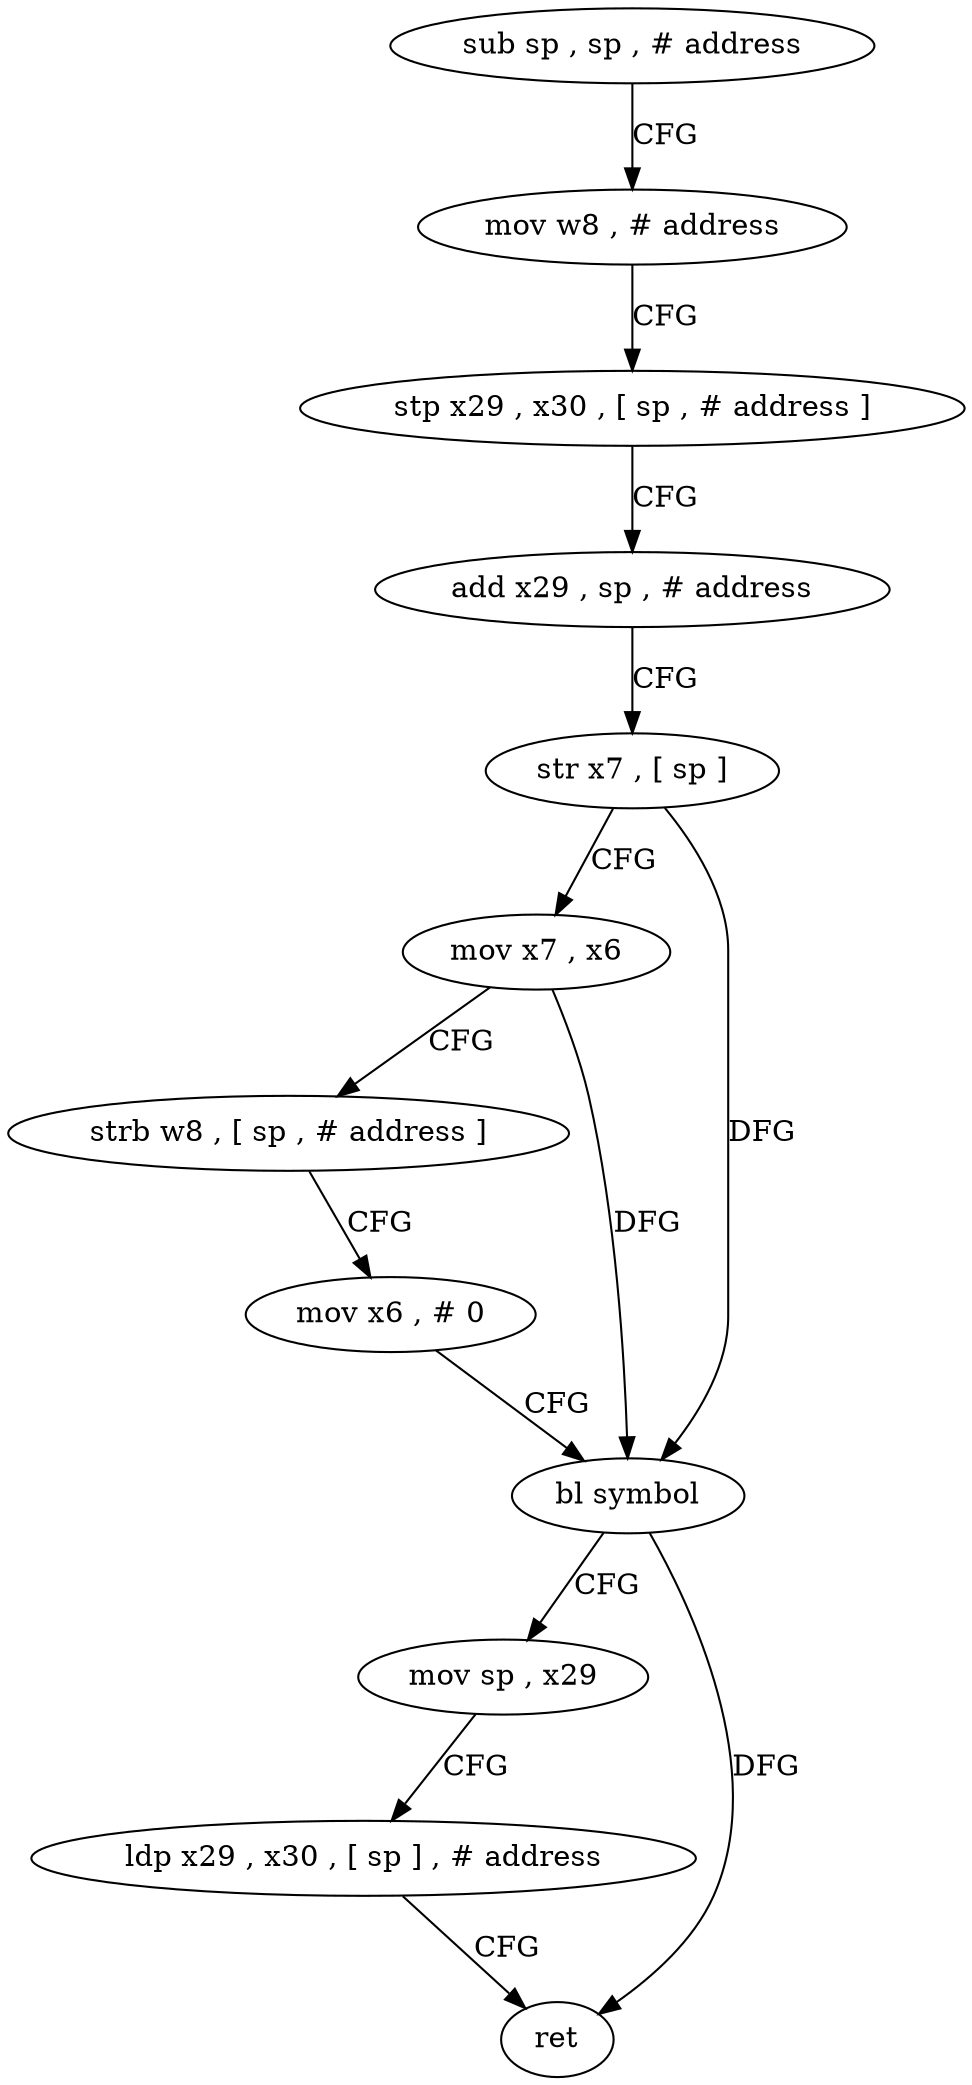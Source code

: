 digraph "func" {
"4370112" [label = "sub sp , sp , # address" ]
"4370116" [label = "mov w8 , # address" ]
"4370120" [label = "stp x29 , x30 , [ sp , # address ]" ]
"4370124" [label = "add x29 , sp , # address" ]
"4370128" [label = "str x7 , [ sp ]" ]
"4370132" [label = "mov x7 , x6" ]
"4370136" [label = "strb w8 , [ sp , # address ]" ]
"4370140" [label = "mov x6 , # 0" ]
"4370144" [label = "bl symbol" ]
"4370148" [label = "mov sp , x29" ]
"4370152" [label = "ldp x29 , x30 , [ sp ] , # address" ]
"4370156" [label = "ret" ]
"4370112" -> "4370116" [ label = "CFG" ]
"4370116" -> "4370120" [ label = "CFG" ]
"4370120" -> "4370124" [ label = "CFG" ]
"4370124" -> "4370128" [ label = "CFG" ]
"4370128" -> "4370132" [ label = "CFG" ]
"4370128" -> "4370144" [ label = "DFG" ]
"4370132" -> "4370136" [ label = "CFG" ]
"4370132" -> "4370144" [ label = "DFG" ]
"4370136" -> "4370140" [ label = "CFG" ]
"4370140" -> "4370144" [ label = "CFG" ]
"4370144" -> "4370148" [ label = "CFG" ]
"4370144" -> "4370156" [ label = "DFG" ]
"4370148" -> "4370152" [ label = "CFG" ]
"4370152" -> "4370156" [ label = "CFG" ]
}
